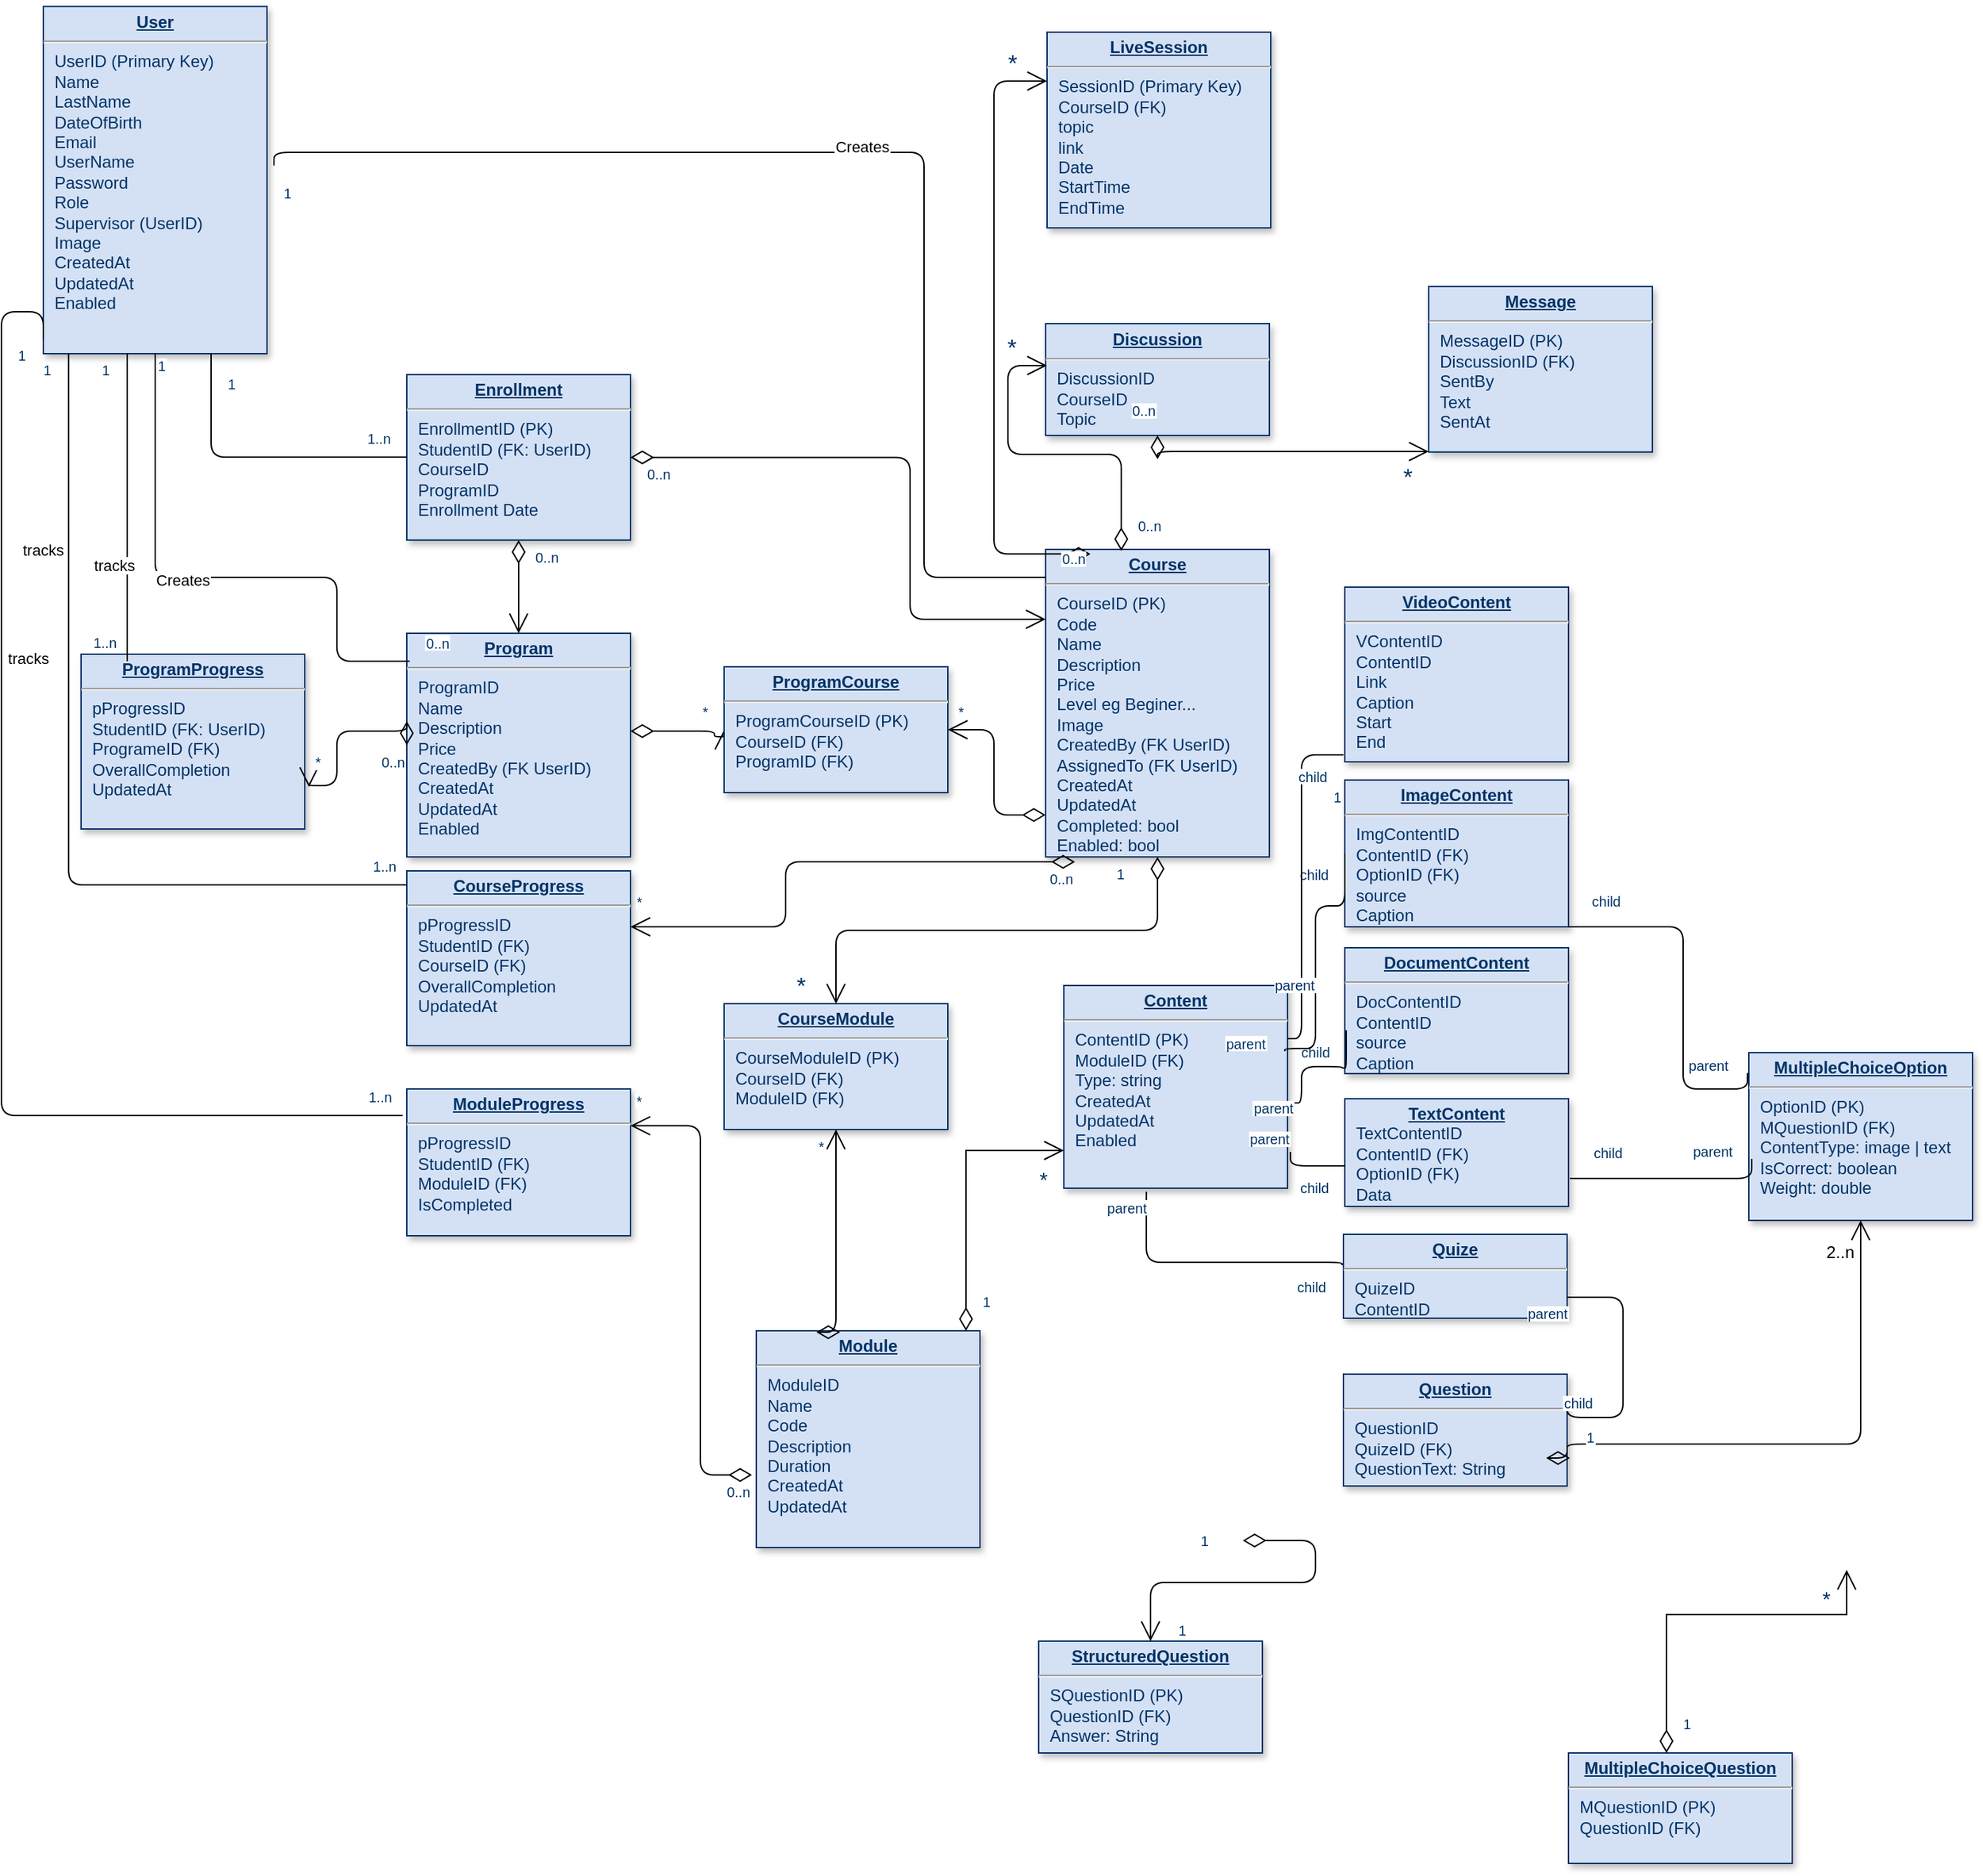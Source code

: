 <mxfile version="24.0.6" type="github">
  <diagram name="Page-1" id="efa7a0a1-bf9b-a30e-e6df-94a7791c09e9">
    <mxGraphModel dx="1034" dy="493" grid="1" gridSize="10" guides="1" tooltips="1" connect="1" arrows="1" fold="1" page="1" pageScale="1" pageWidth="826" pageHeight="1169" background="none" math="0" shadow="0">
      <root>
        <mxCell id="0" />
        <mxCell id="1" parent="0" />
        <mxCell id="20" value="&lt;p style=&quot;margin: 0px; margin-top: 4px; text-align: center; text-decoration: underline;&quot;&gt;&lt;strong&gt;Program&lt;/strong&gt;&lt;/p&gt;&lt;hr&gt;&lt;p style=&quot;margin: 0px; margin-left: 8px;&quot;&gt;ProgramID&lt;/p&gt;&lt;p style=&quot;margin: 0px; margin-left: 8px;&quot;&gt;Name&lt;/p&gt;&lt;p style=&quot;margin: 0px; margin-left: 8px;&quot;&gt;Description&lt;/p&gt;&lt;p style=&quot;margin: 0px; margin-left: 8px;&quot;&gt;Price&lt;/p&gt;&lt;p style=&quot;margin: 0px; margin-left: 8px;&quot;&gt;CreatedBy (FK UserID)&lt;/p&gt;&lt;p style=&quot;margin: 0px; margin-left: 8px;&quot;&gt;CreatedAt&lt;/p&gt;&lt;p style=&quot;margin: 0px; margin-left: 8px;&quot;&gt;UpdatedAt&lt;/p&gt;&lt;p style=&quot;margin: 0px; margin-left: 8px;&quot;&gt;Enabled&lt;/p&gt;" style="verticalAlign=top;align=left;overflow=fill;fontSize=12;fontFamily=Helvetica;html=1;strokeColor=#003366;shadow=1;fillColor=#D4E1F5;fontColor=#003366" parent="1" vertex="1">
          <mxGeometry x="300" y="470" width="160" height="160" as="geometry" />
        </mxCell>
        <mxCell id="22" value="&lt;p style=&quot;margin: 0px; margin-top: 4px; text-align: center; text-decoration: underline;&quot;&gt;&lt;b&gt;Content&lt;/b&gt;&lt;/p&gt;&lt;hr&gt;&lt;p style=&quot;margin: 0px; margin-left: 8px;&quot;&gt;ContentID (PK)&lt;/p&gt;&lt;p style=&quot;margin: 0px; margin-left: 8px;&quot;&gt;ModuleID (FK)&lt;/p&gt;&lt;p style=&quot;margin: 0px; margin-left: 8px;&quot;&gt;Type: string&lt;/p&gt;&lt;p style=&quot;margin: 0px; margin-left: 8px;&quot;&gt;&lt;span style=&quot;background-color: initial;&quot;&gt;CreatedAt&lt;/span&gt;&lt;br&gt;&lt;/p&gt;&lt;p style=&quot;margin: 0px; margin-left: 8px;&quot;&gt;UpdatedAt&lt;/p&gt;&lt;p style=&quot;margin: 0px; margin-left: 8px;&quot;&gt;Enabled&lt;/p&gt;" style="verticalAlign=top;align=left;overflow=fill;fontSize=12;fontFamily=Helvetica;html=1;strokeColor=#003366;shadow=1;fillColor=#D4E1F5;fontColor=#003366" parent="1" vertex="1">
          <mxGeometry x="770" y="722" width="160" height="145" as="geometry" />
        </mxCell>
        <mxCell id="23" value="&lt;p style=&quot;margin: 0px; margin-top: 4px; text-align: center; text-decoration: underline;&quot;&gt;&lt;b&gt;Enrollment&lt;/b&gt;&lt;/p&gt;&lt;hr&gt;&lt;p style=&quot;margin: 0px; margin-left: 8px;&quot;&gt;EnrollmentID (PK)&lt;/p&gt;&lt;p style=&quot;margin: 0px; margin-left: 8px;&quot;&gt;StudentID (FK: UserID)&lt;/p&gt;&lt;p style=&quot;margin: 0px; margin-left: 8px;&quot;&gt;CourseID&lt;/p&gt;&lt;p style=&quot;margin: 0px; margin-left: 8px;&quot;&gt;ProgramID&lt;/p&gt;&lt;p style=&quot;margin: 0px; margin-left: 8px;&quot;&gt;Enrollment Date&lt;/p&gt;" style="verticalAlign=top;align=left;overflow=fill;fontSize=12;fontFamily=Helvetica;html=1;strokeColor=#003366;shadow=1;fillColor=#D4E1F5;fontColor=#003366" parent="1" vertex="1">
          <mxGeometry x="300" y="285" width="160" height="118.36" as="geometry" />
        </mxCell>
        <mxCell id="24" value="&lt;p style=&quot;margin: 0px; margin-top: 4px; text-align: center; text-decoration: underline;&quot;&gt;&lt;b&gt;Course&lt;/b&gt;&lt;/p&gt;&lt;hr&gt;&lt;p style=&quot;margin: 0px; margin-left: 8px;&quot;&gt;CourseID (PK)&lt;/p&gt;&lt;p style=&quot;margin: 0px; margin-left: 8px;&quot;&gt;Code&lt;/p&gt;&lt;p style=&quot;margin: 0px; margin-left: 8px;&quot;&gt;Name&lt;/p&gt;&lt;p style=&quot;margin: 0px; margin-left: 8px;&quot;&gt;Description&lt;/p&gt;&lt;p style=&quot;margin: 0px; margin-left: 8px;&quot;&gt;Price&lt;/p&gt;&lt;p style=&quot;margin: 0px; margin-left: 8px;&quot;&gt;Level eg Beginer...&lt;/p&gt;&lt;p style=&quot;margin: 0px; margin-left: 8px;&quot;&gt;Image&lt;/p&gt;&lt;p style=&quot;margin: 0px; margin-left: 8px;&quot;&gt;CreatedBy (FK UserID)&amp;nbsp;&lt;/p&gt;&lt;p style=&quot;margin: 0px; margin-left: 8px;&quot;&gt;AssignedTo (FK UserID)&lt;/p&gt;&lt;p style=&quot;margin: 0px; margin-left: 8px;&quot;&gt;CreatedAt&lt;/p&gt;&lt;p style=&quot;margin: 0px; margin-left: 8px;&quot;&gt;UpdatedAt&lt;/p&gt;&lt;p style=&quot;margin: 0px; margin-left: 8px;&quot;&gt;Completed: bool&lt;/p&gt;&lt;p style=&quot;margin: 0px; margin-left: 8px;&quot;&gt;Enabled: bool&lt;/p&gt;" style="verticalAlign=top;align=left;overflow=fill;fontSize=12;fontFamily=Helvetica;html=1;strokeColor=#003366;shadow=1;fillColor=#D4E1F5;fontColor=#003366" parent="1" vertex="1">
          <mxGeometry x="757" y="410" width="160" height="220" as="geometry" />
        </mxCell>
        <mxCell id="25" value="&lt;p style=&quot;margin: 0px; margin-top: 4px; text-align: center; text-decoration: underline;&quot;&gt;&lt;strong&gt;User&lt;/strong&gt;&lt;/p&gt;&lt;hr&gt;&lt;p style=&quot;margin: 0px; margin-left: 8px;&quot;&gt;UserID (Primary Key)&lt;/p&gt;&lt;p style=&quot;margin: 0px 0px 0px 8px;&quot;&gt;Name&lt;/p&gt;&lt;p style=&quot;margin: 0px 0px 0px 8px;&quot;&gt;LastName&lt;/p&gt;&lt;p style=&quot;margin: 0px 0px 0px 8px;&quot;&gt;DateOfBirth&lt;/p&gt;&lt;p style=&quot;margin: 0px 0px 0px 8px;&quot;&gt;Email&lt;/p&gt;&lt;p style=&quot;margin: 0px 0px 0px 8px;&quot;&gt;UserName&lt;/p&gt;&lt;p style=&quot;margin: 0px 0px 0px 8px;&quot;&gt;Password&lt;/p&gt;&lt;p style=&quot;margin: 0px 0px 0px 8px;&quot;&gt;Role&lt;/p&gt;&lt;p style=&quot;margin: 0px 0px 0px 8px;&quot;&gt;Supervisor (UserID)&lt;/p&gt;&lt;p style=&quot;margin: 0px 0px 0px 8px;&quot;&gt;Image&lt;/p&gt;&lt;p style=&quot;margin: 0px 0px 0px 8px;&quot;&gt;CreatedAt&lt;/p&gt;&lt;p style=&quot;margin: 0px 0px 0px 8px;&quot;&gt;UpdatedAt&lt;/p&gt;&lt;p style=&quot;margin: 0px 0px 0px 8px;&quot;&gt;Enabled&lt;/p&gt;" style="verticalAlign=top;align=left;overflow=fill;fontSize=12;fontFamily=Helvetica;html=1;strokeColor=#003366;shadow=1;fillColor=#D4E1F5;fontColor=#003366" parent="1" vertex="1">
          <mxGeometry x="40" y="21.64" width="160" height="248.36" as="geometry" />
        </mxCell>
        <mxCell id="28" value="&lt;p style=&quot;margin: 0px; margin-top: 4px; text-align: center; text-decoration: underline;&quot;&gt;&lt;b&gt;Question&lt;/b&gt;&lt;/p&gt;&lt;hr&gt;&lt;p style=&quot;margin: 0px; margin-left: 8px;&quot;&gt;QuestionID&lt;/p&gt;&lt;p style=&quot;margin: 0px; margin-left: 8px;&quot;&gt;QuizeID (FK)&lt;/p&gt;&lt;p style=&quot;margin: 0px; margin-left: 8px;&quot;&gt;QuestionText: String&lt;/p&gt;" style="verticalAlign=top;align=left;overflow=fill;fontSize=12;fontFamily=Helvetica;html=1;strokeColor=#003366;shadow=1;fillColor=#D4E1F5;fontColor=#003366" parent="1" vertex="1">
          <mxGeometry x="970" y="1000" width="160" height="80" as="geometry" />
        </mxCell>
        <mxCell id="29" value="&lt;p style=&quot;margin: 0px; margin-top: 4px; text-align: center; text-decoration: underline;&quot;&gt;&lt;b&gt;Module&lt;/b&gt;&lt;/p&gt;&lt;hr&gt;&lt;p style=&quot;margin: 0px; margin-left: 8px;&quot;&gt;ModuleID&lt;/p&gt;&lt;p style=&quot;margin: 0px; margin-left: 8px;&quot;&gt;Name&lt;/p&gt;&lt;p style=&quot;margin: 0px; margin-left: 8px;&quot;&gt;Code&lt;/p&gt;&lt;p style=&quot;margin: 0px; margin-left: 8px;&quot;&gt;Description&lt;/p&gt;&lt;p style=&quot;margin: 0px; margin-left: 8px;&quot;&gt;Duration&lt;/p&gt;&lt;p style=&quot;margin: 0px; margin-left: 8px;&quot;&gt;CreatedAt&lt;/p&gt;&lt;p style=&quot;margin: 0px; margin-left: 8px;&quot;&gt;UpdatedAt&lt;/p&gt;" style="verticalAlign=top;align=left;overflow=fill;fontSize=12;fontFamily=Helvetica;html=1;strokeColor=#003366;shadow=1;fillColor=#D4E1F5;fontColor=#003366" parent="1" vertex="1">
          <mxGeometry x="550" y="969" width="160" height="155" as="geometry" />
        </mxCell>
        <mxCell id="36" value="" style="endArrow=open;endSize=12;startArrow=diamondThin;startSize=14;startFill=0;edgeStyle=orthogonalEdgeStyle;" parent="1" source="23" target="20" edge="1">
          <mxGeometry y="160" as="geometry">
            <mxPoint y="160" as="sourcePoint" />
            <mxPoint x="160" y="160" as="targetPoint" />
            <Array as="points">
              <mxPoint x="380" y="450" />
              <mxPoint x="380" y="450" />
            </Array>
          </mxGeometry>
        </mxCell>
        <mxCell id="37" value="0..n" style="resizable=0;align=left;verticalAlign=top;labelBackgroundColor=#ffffff;fontSize=10;strokeColor=#003366;shadow=1;fillColor=#D4E1F5;fontColor=#003366" parent="36" connectable="0" vertex="1">
          <mxGeometry x="-1" relative="1" as="geometry">
            <mxPoint x="10" as="offset" />
          </mxGeometry>
        </mxCell>
        <mxCell id="38" value="1" style="resizable=0;align=right;verticalAlign=top;labelBackgroundColor=#ffffff;fontSize=10;strokeColor=#003366;shadow=1;fillColor=#D4E1F5;fontColor=#003366" parent="36" connectable="0" vertex="1">
          <mxGeometry x="1" relative="1" as="geometry">
            <mxPoint x="590" y="105" as="offset" />
          </mxGeometry>
        </mxCell>
        <mxCell id="48" value="" style="endArrow=open;endSize=12;startArrow=diamondThin;startSize=14;startFill=0;edgeStyle=orthogonalEdgeStyle;rounded=0;" parent="1" source="29" target="22" edge="1">
          <mxGeometry x="769.36" y="450" as="geometry">
            <mxPoint x="710" y="970" as="sourcePoint" />
            <mxPoint x="929.36" y="450" as="targetPoint" />
            <Array as="points">
              <mxPoint x="700" y="840" />
            </Array>
          </mxGeometry>
        </mxCell>
        <mxCell id="49" value="1" style="resizable=0;align=left;verticalAlign=top;labelBackgroundColor=#ffffff;fontSize=10;strokeColor=#003366;shadow=1;fillColor=#D4E1F5;fontColor=#003366" parent="48" connectable="0" vertex="1">
          <mxGeometry x="-1" relative="1" as="geometry">
            <mxPoint x="10" y="-33" as="offset" />
          </mxGeometry>
        </mxCell>
        <mxCell id="50" value="*" style="resizable=0;align=right;verticalAlign=top;labelBackgroundColor=#ffffff;fontSize=15;strokeColor=#003366;shadow=1;fillColor=#D4E1F5;fontColor=#003366" parent="48" connectable="0" vertex="1">
          <mxGeometry x="1" relative="1" as="geometry">
            <mxPoint x="-10" y="5" as="offset" />
          </mxGeometry>
        </mxCell>
        <mxCell id="87" value="" style="endArrow=open;endSize=12;startArrow=diamondThin;startSize=14;startFill=0;edgeStyle=orthogonalEdgeStyle;entryX=0;entryY=0.5;entryDx=0;entryDy=0;" parent="1" source="20" target="h4I1l9ed9DyYYCrygPsd-109" edge="1">
          <mxGeometry x="519.36" y="200" as="geometry">
            <mxPoint x="519.36" y="200" as="sourcePoint" />
            <mxPoint x="679.36" y="200" as="targetPoint" />
            <Array as="points">
              <mxPoint x="520" y="540" />
              <mxPoint x="520" y="544" />
            </Array>
          </mxGeometry>
        </mxCell>
        <mxCell id="89" value="*" style="resizable=0;align=right;verticalAlign=top;labelBackgroundColor=#ffffff;fontSize=10;strokeColor=#003366;shadow=1;fillColor=#D4E1F5;fontColor=#003366" parent="87" connectable="0" vertex="1">
          <mxGeometry x="1" relative="1" as="geometry">
            <mxPoint x="-10" y="-25" as="offset" />
          </mxGeometry>
        </mxCell>
        <mxCell id="99" value="" style="endArrow=open;endSize=12;startArrow=diamondThin;startSize=14;startFill=0;edgeStyle=orthogonalEdgeStyle;exitX=0.5;exitY=1;exitDx=0;exitDy=0;" parent="1" source="24" target="lJ4dhSoQrSadZ4z-J7H1-117" edge="1">
          <mxGeometry x="369.36" y="360" as="geometry">
            <mxPoint x="610" y="680" as="sourcePoint" />
            <mxPoint x="529.36" y="360" as="targetPoint" />
            <Array as="points" />
          </mxGeometry>
        </mxCell>
        <mxCell id="100" value="1" style="resizable=0;align=left;verticalAlign=top;labelBackgroundColor=#ffffff;fontSize=10;strokeColor=#003366;shadow=1;fillColor=#D4E1F5;fontColor=#003366" parent="99" connectable="0" vertex="1">
          <mxGeometry x="-1" relative="1" as="geometry">
            <mxPoint x="-31.08" as="offset" />
          </mxGeometry>
        </mxCell>
        <mxCell id="101" value="*" style="resizable=0;align=right;verticalAlign=top;labelBackgroundColor=#ffffff;fontSize=17;strokeColor=#003366;shadow=1;fillColor=#D4E1F5;fontColor=#003366" parent="99" connectable="0" vertex="1">
          <mxGeometry x="1" relative="1" as="geometry">
            <mxPoint x="-20" y="-30" as="offset" />
          </mxGeometry>
        </mxCell>
        <mxCell id="107" value="" style="endArrow=none;edgeStyle=orthogonalEdgeStyle;exitX=0.369;exitY=1.017;exitDx=0;exitDy=0;exitPerimeter=0;entryX=-0.006;entryY=0.367;entryDx=0;entryDy=0;entryPerimeter=0;" parent="1" source="22" target="vgat6i_KtTklt4zkiUlj-124" edge="1">
          <mxGeometry x="190" y="950" as="geometry">
            <mxPoint x="190" y="950" as="sourcePoint" />
            <mxPoint x="350" y="950" as="targetPoint" />
            <Array as="points">
              <mxPoint x="829" y="920" />
              <mxPoint x="969" y="920" />
            </Array>
          </mxGeometry>
        </mxCell>
        <mxCell id="108" value="parent" style="resizable=0;align=left;verticalAlign=bottom;labelBackgroundColor=#ffffff;fontSize=10;strokeColor=#003366;shadow=1;fillColor=#D4E1F5;fontColor=#003366" parent="107" connectable="0" vertex="1">
          <mxGeometry x="-1" relative="1" as="geometry">
            <mxPoint x="-30" y="20" as="offset" />
          </mxGeometry>
        </mxCell>
        <mxCell id="109" value="child" style="resizable=0;align=right;verticalAlign=bottom;labelBackgroundColor=#ffffff;fontSize=10;strokeColor=#003366;shadow=1;fillColor=#D4E1F5;fontColor=#003366" parent="107" connectable="0" vertex="1">
          <mxGeometry x="1" relative="1" as="geometry">
            <mxPoint x="-10" y="23.84" as="offset" />
          </mxGeometry>
        </mxCell>
        <mxCell id="vgat6i_KtTklt4zkiUlj-114" value="" style="endArrow=none;edgeStyle=orthogonalEdgeStyle;" parent="1" source="25" target="23" edge="1">
          <mxGeometry as="geometry">
            <mxPoint x="200" y="344" as="sourcePoint" />
            <mxPoint x="290" y="355" as="targetPoint" />
            <Array as="points">
              <mxPoint x="160" y="344" />
            </Array>
            <mxPoint x="-100" y="33" as="offset" />
          </mxGeometry>
        </mxCell>
        <mxCell id="vgat6i_KtTklt4zkiUlj-115" value="1" style="resizable=0;align=left;verticalAlign=bottom;labelBackgroundColor=#ffffff;fontSize=10;strokeColor=#003366;shadow=1;fillColor=#D4E1F5;fontColor=#003366" parent="vgat6i_KtTklt4zkiUlj-114" connectable="0" vertex="1">
          <mxGeometry x="-1" relative="1" as="geometry">
            <mxPoint x="10" y="30" as="offset" />
          </mxGeometry>
        </mxCell>
        <mxCell id="vgat6i_KtTklt4zkiUlj-116" value="1..n" style="resizable=0;align=right;verticalAlign=bottom;labelBackgroundColor=#ffffff;fontSize=10;strokeColor=#003366;shadow=1;fillColor=#D4E1F5;fontColor=#003366" parent="vgat6i_KtTklt4zkiUlj-114" connectable="0" vertex="1">
          <mxGeometry x="1" relative="1" as="geometry">
            <mxPoint x="-10" y="-5" as="offset" />
          </mxGeometry>
        </mxCell>
        <mxCell id="vgat6i_KtTklt4zkiUlj-117" value="" style="endArrow=open;endSize=12;startArrow=diamondThin;startSize=14;startFill=0;edgeStyle=orthogonalEdgeStyle;" parent="1" source="23" target="24" edge="1">
          <mxGeometry y="160" as="geometry">
            <mxPoint x="423" y="422" as="sourcePoint" />
            <mxPoint x="423" y="495" as="targetPoint" />
            <Array as="points">
              <mxPoint x="660" y="344" />
              <mxPoint x="660" y="460" />
            </Array>
          </mxGeometry>
        </mxCell>
        <mxCell id="vgat6i_KtTklt4zkiUlj-118" value="0..n" style="resizable=0;align=left;verticalAlign=top;labelBackgroundColor=#ffffff;fontSize=10;strokeColor=#003366;shadow=1;fillColor=#D4E1F5;fontColor=#003366" parent="vgat6i_KtTklt4zkiUlj-117" connectable="0" vertex="1">
          <mxGeometry x="-1" relative="1" as="geometry">
            <mxPoint x="10" as="offset" />
          </mxGeometry>
        </mxCell>
        <mxCell id="vgat6i_KtTklt4zkiUlj-120" value="&lt;p style=&quot;margin: 0px ; margin-top: 4px ; text-align: center ; text-decoration: underline&quot;&gt;&lt;b&gt;VideoContent&lt;/b&gt;&lt;/p&gt;&lt;hr&gt;&lt;p style=&quot;margin: 0px ; margin-left: 8px&quot;&gt;VContentID&lt;/p&gt;&lt;p style=&quot;margin: 0px ; margin-left: 8px&quot;&gt;ContentID&lt;/p&gt;&lt;p style=&quot;margin: 0px ; margin-left: 8px&quot;&gt;Link&lt;/p&gt;&lt;p style=&quot;margin: 0px ; margin-left: 8px&quot;&gt;Caption&lt;/p&gt;&lt;p style=&quot;margin: 0px ; margin-left: 8px&quot;&gt;Start&lt;/p&gt;&lt;p style=&quot;margin: 0px ; margin-left: 8px&quot;&gt;End&lt;/p&gt;" style="verticalAlign=top;align=left;overflow=fill;fontSize=12;fontFamily=Helvetica;html=1;strokeColor=#003366;shadow=1;fillColor=#D4E1F5;fontColor=#003366" parent="1" vertex="1">
          <mxGeometry x="971" y="437" width="160" height="125" as="geometry" />
        </mxCell>
        <mxCell id="vgat6i_KtTklt4zkiUlj-121" value="&lt;p style=&quot;margin: 0px ; margin-top: 4px ; text-align: center ; text-decoration: underline&quot;&gt;&lt;b&gt;ImageContent&lt;/b&gt;&lt;/p&gt;&lt;hr&gt;&lt;p style=&quot;margin: 0px 0px 0px 8px;&quot;&gt;ImgContentID&lt;/p&gt;&lt;p style=&quot;margin: 0px 0px 0px 8px;&quot;&gt;ContentID (FK)&lt;/p&gt;&lt;p style=&quot;margin: 0px 0px 0px 8px;&quot;&gt;OptionID (FK)&lt;/p&gt;&lt;p style=&quot;margin: 0px 0px 0px 8px;&quot;&gt;source&lt;/p&gt;&lt;p style=&quot;margin: 0px 0px 0px 8px;&quot;&gt;Caption&lt;/p&gt;" style="verticalAlign=top;align=left;overflow=fill;fontSize=12;fontFamily=Helvetica;html=1;strokeColor=#003366;shadow=1;fillColor=#D4E1F5;fontColor=#003366" parent="1" vertex="1">
          <mxGeometry x="971" y="575" width="160" height="105" as="geometry" />
        </mxCell>
        <mxCell id="vgat6i_KtTklt4zkiUlj-122" value="&lt;p style=&quot;margin: 0px ; margin-top: 4px ; text-align: center ; text-decoration: underline&quot;&gt;&lt;b&gt;DocumentContent&lt;/b&gt;&lt;/p&gt;&lt;hr&gt;&lt;p style=&quot;margin: 0px 0px 0px 8px;&quot;&gt;DocContentID&lt;/p&gt;&lt;p style=&quot;margin: 0px 0px 0px 8px;&quot;&gt;ContentID&lt;/p&gt;&lt;p style=&quot;margin: 0px 0px 0px 8px;&quot;&gt;source&lt;/p&gt;&lt;p style=&quot;margin: 0px 0px 0px 8px;&quot;&gt;Caption&lt;/p&gt;" style="verticalAlign=top;align=left;overflow=fill;fontSize=12;fontFamily=Helvetica;html=1;strokeColor=#003366;shadow=1;fillColor=#D4E1F5;fontColor=#003366" parent="1" vertex="1">
          <mxGeometry x="971" y="695.0" width="160" height="90" as="geometry" />
        </mxCell>
        <mxCell id="vgat6i_KtTklt4zkiUlj-123" value="&lt;p style=&quot;margin: 0px ; margin-top: 4px ; text-align: center ; text-decoration: underline&quot;&gt;&lt;b&gt;TextContent&lt;/b&gt;&lt;/p&gt;&lt;p style=&quot;margin: 0px 0px 0px 8px;&quot;&gt;TextContentID&lt;/p&gt;&lt;p style=&quot;margin: 0px 0px 0px 8px;&quot;&gt;ContentID (FK)&lt;/p&gt;&lt;p style=&quot;margin: 0px 0px 0px 8px;&quot;&gt;OptionID (FK)&lt;/p&gt;&lt;p style=&quot;margin: 0px 0px 0px 8px;&quot;&gt;Data&lt;/p&gt;" style="verticalAlign=top;align=left;overflow=fill;fontSize=12;fontFamily=Helvetica;html=1;strokeColor=#003366;shadow=1;fillColor=#D4E1F5;fontColor=#003366" parent="1" vertex="1">
          <mxGeometry x="971" y="803" width="160" height="77" as="geometry" />
        </mxCell>
        <mxCell id="vgat6i_KtTklt4zkiUlj-124" value="&lt;p style=&quot;margin: 0px ; margin-top: 4px ; text-align: center ; text-decoration: underline&quot;&gt;&lt;b&gt;Quize&lt;/b&gt;&lt;/p&gt;&lt;hr&gt;&lt;p style=&quot;margin: 0px 0px 0px 8px;&quot;&gt;QuizeID&lt;/p&gt;&lt;p style=&quot;margin: 0px 0px 0px 8px;&quot;&gt;ContentID&lt;/p&gt;" style="verticalAlign=top;align=left;overflow=fill;fontSize=12;fontFamily=Helvetica;html=1;strokeColor=#003366;shadow=1;fillColor=#D4E1F5;fontColor=#003366" parent="1" vertex="1">
          <mxGeometry x="970" y="900" width="160" height="60" as="geometry" />
        </mxCell>
        <mxCell id="vgat6i_KtTklt4zkiUlj-125" value="" style="endArrow=none;edgeStyle=orthogonalEdgeStyle;exitX=1.006;exitY=0.621;exitDx=0;exitDy=0;exitPerimeter=0;entryX=0.006;entryY=0.656;entryDx=0;entryDy=0;entryPerimeter=0;" parent="1" source="22" target="vgat6i_KtTklt4zkiUlj-122" edge="1">
          <mxGeometry x="190" y="950" as="geometry">
            <mxPoint x="380" y="900" as="sourcePoint" />
            <mxPoint x="969" y="780" as="targetPoint" />
            <Array as="points">
              <mxPoint x="931" y="806" />
              <mxPoint x="940" y="806" />
              <mxPoint x="940" y="780" />
              <mxPoint x="969" y="780" />
              <mxPoint x="969" y="781" />
            </Array>
          </mxGeometry>
        </mxCell>
        <mxCell id="vgat6i_KtTklt4zkiUlj-126" value="parent" style="resizable=0;align=left;verticalAlign=bottom;labelBackgroundColor=#ffffff;fontSize=10;strokeColor=#003366;shadow=1;fillColor=#D4E1F5;fontColor=#003366" parent="vgat6i_KtTklt4zkiUlj-125" connectable="0" vertex="1">
          <mxGeometry x="-1" relative="1" as="geometry">
            <mxPoint x="-27" y="6" as="offset" />
          </mxGeometry>
        </mxCell>
        <mxCell id="vgat6i_KtTklt4zkiUlj-127" value="child" style="resizable=0;align=right;verticalAlign=bottom;labelBackgroundColor=#ffffff;fontSize=10;strokeColor=#003366;shadow=1;fillColor=#D4E1F5;fontColor=#003366" parent="vgat6i_KtTklt4zkiUlj-125" connectable="0" vertex="1">
          <mxGeometry x="1" relative="1" as="geometry">
            <mxPoint x="-10" y="23.84" as="offset" />
          </mxGeometry>
        </mxCell>
        <mxCell id="vgat6i_KtTklt4zkiUlj-128" value="" style="endArrow=none;edgeStyle=orthogonalEdgeStyle;exitX=1.013;exitY=0.821;exitDx=0;exitDy=0;exitPerimeter=0;" parent="1" source="22" target="vgat6i_KtTklt4zkiUlj-123" edge="1">
          <mxGeometry x="190" y="950" as="geometry">
            <mxPoint x="390" y="910" as="sourcePoint" />
            <mxPoint x="219" y="965" as="targetPoint" />
            <Array as="points">
              <mxPoint x="932" y="851" />
            </Array>
          </mxGeometry>
        </mxCell>
        <mxCell id="vgat6i_KtTklt4zkiUlj-129" value="parent" style="resizable=0;align=left;verticalAlign=bottom;labelBackgroundColor=#ffffff;fontSize=10;strokeColor=#003366;shadow=1;fillColor=#D4E1F5;fontColor=#003366" parent="vgat6i_KtTklt4zkiUlj-128" connectable="0" vertex="1">
          <mxGeometry x="-1" relative="1" as="geometry">
            <mxPoint x="-31" y="-1" as="offset" />
          </mxGeometry>
        </mxCell>
        <mxCell id="vgat6i_KtTklt4zkiUlj-130" value="child" style="resizable=0;align=right;verticalAlign=bottom;labelBackgroundColor=#ffffff;fontSize=10;strokeColor=#003366;shadow=1;fillColor=#D4E1F5;fontColor=#003366" parent="vgat6i_KtTklt4zkiUlj-128" connectable="0" vertex="1">
          <mxGeometry x="1" relative="1" as="geometry">
            <mxPoint x="-10" y="23.84" as="offset" />
          </mxGeometry>
        </mxCell>
        <mxCell id="vgat6i_KtTklt4zkiUlj-131" value="" style="endArrow=none;edgeStyle=orthogonalEdgeStyle;entryX=0;entryY=0.5;entryDx=0;entryDy=0;exitX=0.988;exitY=0.324;exitDx=0;exitDy=0;exitPerimeter=0;" parent="1" source="22" target="vgat6i_KtTklt4zkiUlj-121" edge="1">
          <mxGeometry x="190" y="950" as="geometry">
            <mxPoint x="317" y="834" as="sourcePoint" />
            <mxPoint x="210" y="777" as="targetPoint" />
            <Array as="points">
              <mxPoint x="928" y="767" />
              <mxPoint x="950" y="767" />
              <mxPoint x="950" y="665" />
            </Array>
          </mxGeometry>
        </mxCell>
        <mxCell id="vgat6i_KtTklt4zkiUlj-132" value="parent" style="resizable=0;align=left;verticalAlign=bottom;labelBackgroundColor=#ffffff;fontSize=10;strokeColor=#003366;shadow=1;fillColor=#D4E1F5;fontColor=#003366" parent="vgat6i_KtTklt4zkiUlj-131" connectable="0" vertex="1">
          <mxGeometry x="-1" relative="1" as="geometry">
            <mxPoint x="-44" y="3" as="offset" />
          </mxGeometry>
        </mxCell>
        <mxCell id="vgat6i_KtTklt4zkiUlj-133" value="child" style="resizable=0;align=right;verticalAlign=bottom;labelBackgroundColor=#ffffff;fontSize=10;strokeColor=#003366;shadow=1;fillColor=#D4E1F5;fontColor=#003366" parent="vgat6i_KtTklt4zkiUlj-131" connectable="0" vertex="1">
          <mxGeometry x="1" relative="1" as="geometry">
            <mxPoint x="-10" y="23.84" as="offset" />
          </mxGeometry>
        </mxCell>
        <mxCell id="vgat6i_KtTklt4zkiUlj-134" value="" style="endArrow=none;edgeStyle=orthogonalEdgeStyle;" parent="1" source="22" edge="1">
          <mxGeometry x="190" y="950" as="geometry">
            <mxPoint x="324" y="797" as="sourcePoint" />
            <mxPoint x="970" y="557" as="targetPoint" />
            <Array as="points">
              <mxPoint x="940" y="760" />
              <mxPoint x="940" y="557" />
            </Array>
          </mxGeometry>
        </mxCell>
        <mxCell id="vgat6i_KtTklt4zkiUlj-135" value="parent" style="resizable=0;align=left;verticalAlign=bottom;labelBackgroundColor=#ffffff;fontSize=10;strokeColor=#003366;shadow=1;fillColor=#D4E1F5;fontColor=#003366" parent="vgat6i_KtTklt4zkiUlj-134" connectable="0" vertex="1">
          <mxGeometry x="-1" relative="1" as="geometry">
            <mxPoint x="-11" y="-30" as="offset" />
          </mxGeometry>
        </mxCell>
        <mxCell id="vgat6i_KtTklt4zkiUlj-136" value="child" style="resizable=0;align=right;verticalAlign=bottom;labelBackgroundColor=#ffffff;fontSize=10;strokeColor=#003366;shadow=1;fillColor=#D4E1F5;fontColor=#003366" parent="vgat6i_KtTklt4zkiUlj-134" connectable="0" vertex="1">
          <mxGeometry x="1" relative="1" as="geometry">
            <mxPoint x="-10" y="23.84" as="offset" />
          </mxGeometry>
        </mxCell>
        <mxCell id="vgat6i_KtTklt4zkiUlj-137" value="" style="endArrow=none;edgeStyle=orthogonalEdgeStyle;exitX=1;exitY=0.75;exitDx=0;exitDy=0;entryX=1;entryY=0.25;entryDx=0;entryDy=0;" parent="1" source="vgat6i_KtTklt4zkiUlj-124" target="28" edge="1">
          <mxGeometry x="190" y="950" as="geometry">
            <mxPoint x="380" y="900" as="sourcePoint" />
            <mxPoint x="209" y="955" as="targetPoint" />
            <Array as="points">
              <mxPoint x="1170" y="945" />
              <mxPoint x="1170" y="1031" />
            </Array>
          </mxGeometry>
        </mxCell>
        <mxCell id="vgat6i_KtTklt4zkiUlj-138" value="parent" style="resizable=0;align=left;verticalAlign=bottom;labelBackgroundColor=#ffffff;fontSize=10;strokeColor=#003366;shadow=1;fillColor=#D4E1F5;fontColor=#003366" parent="vgat6i_KtTklt4zkiUlj-137" connectable="0" vertex="1">
          <mxGeometry x="-1" relative="1" as="geometry">
            <mxPoint x="-30" y="20" as="offset" />
          </mxGeometry>
        </mxCell>
        <mxCell id="vgat6i_KtTklt4zkiUlj-139" value="child" style="resizable=0;align=right;verticalAlign=bottom;labelBackgroundColor=#ffffff;fontSize=10;strokeColor=#003366;shadow=1;fillColor=#D4E1F5;fontColor=#003366" parent="vgat6i_KtTklt4zkiUlj-137" connectable="0" vertex="1">
          <mxGeometry x="1" relative="1" as="geometry">
            <mxPoint x="20" y="9" as="offset" />
          </mxGeometry>
        </mxCell>
        <mxCell id="vgat6i_KtTklt4zkiUlj-140" value="&lt;p style=&quot;margin: 0px; margin-top: 4px; text-align: center; text-decoration: underline;&quot;&gt;&lt;strong&gt;ProgramProgress&lt;/strong&gt;&lt;/p&gt;&lt;hr&gt;&lt;p style=&quot;margin: 0px; margin-left: 8px;&quot;&gt;pProgressID&lt;/p&gt;&lt;p style=&quot;margin: 0px; margin-left: 8px;&quot;&gt;StudentID (FK: UserID)&lt;/p&gt;&lt;p style=&quot;margin: 0px; margin-left: 8px;&quot;&gt;ProgrameID (FK)&lt;/p&gt;&lt;p style=&quot;margin: 0px; margin-left: 8px;&quot;&gt;OverallCompletion&lt;/p&gt;&lt;p style=&quot;margin: 0px; margin-left: 8px;&quot;&gt;UpdatedAt&lt;/p&gt;" style="verticalAlign=top;align=left;overflow=fill;fontSize=12;fontFamily=Helvetica;html=1;strokeColor=#003366;shadow=1;fillColor=#D4E1F5;fontColor=#003366" parent="1" vertex="1">
          <mxGeometry x="67.0" y="485.0" width="160" height="125" as="geometry" />
        </mxCell>
        <mxCell id="vgat6i_KtTklt4zkiUlj-141" value="&lt;p style=&quot;margin: 0px; margin-top: 4px; text-align: center; text-decoration: underline;&quot;&gt;&lt;strong&gt;CourseProgress&lt;/strong&gt;&lt;/p&gt;&lt;hr&gt;&lt;p style=&quot;margin: 0px; margin-left: 8px;&quot;&gt;pProgressID&lt;/p&gt;&lt;p style=&quot;margin: 0px; margin-left: 8px;&quot;&gt;StudentID (FK)&lt;/p&gt;&lt;p style=&quot;margin: 0px; margin-left: 8px;&quot;&gt;CourseID (FK)&lt;/p&gt;&lt;p style=&quot;margin: 0px; margin-left: 8px;&quot;&gt;OverallCompletion&lt;/p&gt;&lt;p style=&quot;margin: 0px; margin-left: 8px;&quot;&gt;UpdatedAt&lt;/p&gt;" style="verticalAlign=top;align=left;overflow=fill;fontSize=12;fontFamily=Helvetica;html=1;strokeColor=#003366;shadow=1;fillColor=#D4E1F5;fontColor=#003366" parent="1" vertex="1">
          <mxGeometry x="300.0" y="640.0" width="160" height="125" as="geometry" />
        </mxCell>
        <mxCell id="vgat6i_KtTklt4zkiUlj-146" value="&lt;p style=&quot;margin: 0px; margin-top: 4px; text-align: center; text-decoration: underline;&quot;&gt;&lt;strong&gt;ModuleProgress&lt;/strong&gt;&lt;/p&gt;&lt;hr&gt;&lt;p style=&quot;margin: 0px; margin-left: 8px;&quot;&gt;pProgressID&lt;/p&gt;&lt;p style=&quot;margin: 0px; margin-left: 8px;&quot;&gt;StudentID (FK)&lt;/p&gt;&lt;p style=&quot;margin: 0px; margin-left: 8px;&quot;&gt;ModuleID (FK)&lt;/p&gt;&lt;p style=&quot;margin: 0px; margin-left: 8px;&quot;&gt;IsCompleted&lt;/p&gt;" style="verticalAlign=top;align=left;overflow=fill;fontSize=12;fontFamily=Helvetica;html=1;strokeColor=#003366;shadow=1;fillColor=#D4E1F5;fontColor=#003366" parent="1" vertex="1">
          <mxGeometry x="300" y="796" width="160" height="105" as="geometry" />
        </mxCell>
        <mxCell id="vgat6i_KtTklt4zkiUlj-157" value="&lt;p style=&quot;margin: 0px ; margin-top: 4px ; text-align: center ; text-decoration: underline&quot;&gt;&lt;b&gt;Discussion&lt;/b&gt;&lt;/p&gt;&lt;hr&gt;&lt;p style=&quot;margin: 0px ; margin-left: 8px&quot;&gt;DiscussionID&lt;/p&gt;&lt;p style=&quot;margin: 0px ; margin-left: 8px&quot;&gt;&lt;span style=&quot;background-color: initial;&quot;&gt;CourseID&lt;/span&gt;&lt;/p&gt;&lt;p style=&quot;margin: 0px ; margin-left: 8px&quot;&gt;Topic&lt;/p&gt;" style="verticalAlign=top;align=left;overflow=fill;fontSize=12;fontFamily=Helvetica;html=1;strokeColor=#003366;shadow=1;fillColor=#D4E1F5;fontColor=#003366" parent="1" vertex="1">
          <mxGeometry x="757" y="248.5" width="160" height="80" as="geometry" />
        </mxCell>
        <mxCell id="vgat6i_KtTklt4zkiUlj-158" value="&lt;p style=&quot;margin: 0px ; margin-top: 4px ; text-align: center ; text-decoration: underline&quot;&gt;&lt;b&gt;Message&lt;/b&gt;&lt;/p&gt;&lt;hr&gt;&lt;p style=&quot;margin: 0px ; margin-left: 8px&quot;&gt;MessageID (PK)&lt;/p&gt;&lt;p style=&quot;margin: 0px ; margin-left: 8px&quot;&gt;DiscussionID (FK)&lt;/p&gt;&lt;p style=&quot;margin: 0px ; margin-left: 8px&quot;&gt;SentBy&lt;/p&gt;&lt;p style=&quot;margin: 0px ; margin-left: 8px&quot;&gt;Text&lt;/p&gt;&lt;p style=&quot;margin: 0px ; margin-left: 8px&quot;&gt;SentAt&lt;/p&gt;" style="verticalAlign=top;align=left;overflow=fill;fontSize=12;fontFamily=Helvetica;html=1;strokeColor=#003366;shadow=1;fillColor=#D4E1F5;fontColor=#003366" parent="1" vertex="1">
          <mxGeometry x="1031" y="222" width="160" height="118.36" as="geometry" />
        </mxCell>
        <mxCell id="vgat6i_KtTklt4zkiUlj-159" value="" style="endArrow=open;endSize=12;startArrow=diamondThin;startSize=14;startFill=0;edgeStyle=orthogonalEdgeStyle;entryX=0.006;entryY=0.375;entryDx=0;entryDy=0;entryPerimeter=0;exitX=0.338;exitY=0.005;exitDx=0;exitDy=0;exitPerimeter=0;" parent="1" source="24" target="vgat6i_KtTklt4zkiUlj-157" edge="1">
          <mxGeometry x="369.36" y="360" as="geometry">
            <mxPoint x="690" y="410" as="sourcePoint" />
            <mxPoint x="820" y="502" as="targetPoint" />
            <Array as="points">
              <mxPoint x="811" y="342" />
              <mxPoint x="730" y="342" />
              <mxPoint x="730" y="279" />
            </Array>
          </mxGeometry>
        </mxCell>
        <mxCell id="vgat6i_KtTklt4zkiUlj-160" value="0..n" style="resizable=0;align=left;verticalAlign=top;labelBackgroundColor=#ffffff;fontSize=10;strokeColor=#003366;shadow=1;fillColor=#D4E1F5;fontColor=#003366" parent="vgat6i_KtTklt4zkiUlj-159" connectable="0" vertex="1">
          <mxGeometry x="-1" relative="1" as="geometry">
            <mxPoint x="10" y="-30" as="offset" />
          </mxGeometry>
        </mxCell>
        <mxCell id="vgat6i_KtTklt4zkiUlj-161" value="*" style="resizable=0;align=right;verticalAlign=top;labelBackgroundColor=#ffffff;fontSize=17;strokeColor=#003366;shadow=1;fillColor=#D4E1F5;fontColor=#003366" parent="vgat6i_KtTklt4zkiUlj-159" connectable="0" vertex="1">
          <mxGeometry x="1" relative="1" as="geometry">
            <mxPoint x="-20" y="-30" as="offset" />
          </mxGeometry>
        </mxCell>
        <mxCell id="vgat6i_KtTklt4zkiUlj-162" value="" style="endArrow=open;endSize=12;startArrow=diamondThin;startSize=14;startFill=0;edgeStyle=orthogonalEdgeStyle;" parent="1" source="vgat6i_KtTklt4zkiUlj-157" target="vgat6i_KtTklt4zkiUlj-158" edge="1">
          <mxGeometry x="369.36" y="360" as="geometry">
            <mxPoint x="840" y="280" as="sourcePoint" />
            <mxPoint x="781" y="310" as="targetPoint" />
            <Array as="points">
              <mxPoint x="1000" y="340" />
              <mxPoint x="1000" y="340" />
            </Array>
          </mxGeometry>
        </mxCell>
        <mxCell id="vgat6i_KtTklt4zkiUlj-163" value="0..n" style="resizable=0;align=left;verticalAlign=top;labelBackgroundColor=#ffffff;fontSize=10;strokeColor=#003366;shadow=1;fillColor=#D4E1F5;fontColor=#003366" parent="vgat6i_KtTklt4zkiUlj-162" connectable="0" vertex="1">
          <mxGeometry x="-1" relative="1" as="geometry">
            <mxPoint x="-20" y="-30" as="offset" />
          </mxGeometry>
        </mxCell>
        <mxCell id="vgat6i_KtTklt4zkiUlj-164" value="*" style="resizable=0;align=right;verticalAlign=top;labelBackgroundColor=#ffffff;fontSize=17;strokeColor=#003366;shadow=1;fillColor=#D4E1F5;fontColor=#003366" parent="vgat6i_KtTklt4zkiUlj-162" connectable="0" vertex="1">
          <mxGeometry x="1" relative="1" as="geometry">
            <mxPoint x="-10" y="1" as="offset" />
          </mxGeometry>
        </mxCell>
        <mxCell id="vgat6i_KtTklt4zkiUlj-166" value="&lt;p style=&quot;margin: 0px ; margin-top: 4px ; text-align: center ; text-decoration: underline&quot;&gt;&lt;b&gt;LiveSession&lt;/b&gt;&lt;/p&gt;&lt;hr&gt;&lt;p style=&quot;margin: 0px ; margin-left: 8px&quot;&gt;SessionID (Primary Key)&lt;/p&gt;&lt;p style=&quot;margin: 0px ; margin-left: 8px&quot;&gt;CourseID (FK)&lt;/p&gt;&lt;p style=&quot;margin: 0px ; margin-left: 8px&quot;&gt;topic&lt;/p&gt;&lt;p style=&quot;margin: 0px ; margin-left: 8px&quot;&gt;link&lt;/p&gt;&lt;p style=&quot;margin: 0px ; margin-left: 8px&quot;&gt;Date&lt;/p&gt;&lt;p style=&quot;margin: 0px ; margin-left: 8px&quot;&gt;StartTime&lt;/p&gt;&lt;p style=&quot;margin: 0px ; margin-left: 8px&quot;&gt;EndTime&lt;/p&gt;" style="verticalAlign=top;align=left;overflow=fill;fontSize=12;fontFamily=Helvetica;html=1;strokeColor=#003366;shadow=1;fillColor=#D4E1F5;fontColor=#003366" parent="1" vertex="1">
          <mxGeometry x="758" y="40" width="160" height="140" as="geometry" />
        </mxCell>
        <mxCell id="vgat6i_KtTklt4zkiUlj-167" value="" style="endArrow=open;endSize=12;startArrow=diamondThin;startSize=14;startFill=0;edgeStyle=orthogonalEdgeStyle;entryX=0;entryY=0.25;entryDx=0;entryDy=0;exitX=0.2;exitY=0.015;exitDx=0;exitDy=0;exitPerimeter=0;" parent="1" source="24" target="vgat6i_KtTklt4zkiUlj-166" edge="1">
          <mxGeometry x="369.36" y="360" as="geometry">
            <mxPoint x="670" y="413" as="sourcePoint" />
            <mxPoint x="767" y="352" as="targetPoint" />
            <Array as="points">
              <mxPoint x="720" y="413" />
              <mxPoint x="720" y="75" />
            </Array>
          </mxGeometry>
        </mxCell>
        <mxCell id="vgat6i_KtTklt4zkiUlj-168" value="" style="resizable=0;align=left;verticalAlign=top;labelBackgroundColor=#ffffff;fontSize=10;strokeColor=#003366;shadow=1;fillColor=#D4E1F5;fontColor=#003366" parent="vgat6i_KtTklt4zkiUlj-167" connectable="0" vertex="1">
          <mxGeometry x="-1" relative="1" as="geometry">
            <mxPoint x="10" y="-30" as="offset" />
          </mxGeometry>
        </mxCell>
        <mxCell id="vgat6i_KtTklt4zkiUlj-169" value="*" style="resizable=0;align=right;verticalAlign=top;labelBackgroundColor=#ffffff;fontSize=17;strokeColor=#003366;shadow=1;fillColor=#D4E1F5;fontColor=#003366" parent="vgat6i_KtTklt4zkiUlj-167" connectable="0" vertex="1">
          <mxGeometry x="1" relative="1" as="geometry">
            <mxPoint x="-20" y="-30" as="offset" />
          </mxGeometry>
        </mxCell>
        <mxCell id="w8zBFitIXYVw2vcj3ith-109" value="&lt;p style=&quot;margin: 0px; margin-top: 4px; text-align: center; text-decoration: underline;&quot;&gt;&lt;b&gt;MultipleChoiceQuestion&lt;/b&gt;&lt;/p&gt;&lt;hr&gt;&lt;p style=&quot;margin: 0px 0px 0px 8px;&quot;&gt;MQuestionID (PK)&lt;/p&gt;&lt;p style=&quot;margin: 0px 0px 0px 8px;&quot;&gt;QuestionID&amp;nbsp;&lt;span style=&quot;background-color: initial;&quot;&gt;(FK)&lt;/span&gt;&lt;/p&gt;" style="verticalAlign=top;align=left;overflow=fill;fontSize=12;fontFamily=Helvetica;html=1;strokeColor=#003366;shadow=1;fillColor=#D4E1F5;fontColor=#003366" parent="1" vertex="1">
          <mxGeometry x="1131" y="1271" width="160" height="79" as="geometry" />
        </mxCell>
        <mxCell id="w8zBFitIXYVw2vcj3ith-110" value="&lt;p style=&quot;margin: 0px; margin-top: 4px; text-align: center; text-decoration: underline;&quot;&gt;&lt;b&gt;StructuredQuestion&lt;/b&gt;&lt;/p&gt;&lt;hr&gt;&lt;p style=&quot;margin: 0px; margin-left: 8px;&quot;&gt;SQuestionID (PK)&lt;/p&gt;&lt;p style=&quot;margin: 0px; margin-left: 8px;&quot;&gt;QuestionID&amp;nbsp;&lt;span style=&quot;background-color: initial;&quot;&gt;(FK)&lt;/span&gt;&lt;/p&gt;&lt;p style=&quot;margin: 0px; margin-left: 8px;&quot;&gt;Answer: String&lt;/p&gt;" style="verticalAlign=top;align=left;overflow=fill;fontSize=12;fontFamily=Helvetica;html=1;strokeColor=#003366;shadow=1;fillColor=#D4E1F5;fontColor=#003366" parent="1" vertex="1">
          <mxGeometry x="752" y="1191" width="160" height="80" as="geometry" />
        </mxCell>
        <mxCell id="w8zBFitIXYVw2vcj3ith-112" value="" style="endArrow=open;endSize=12;startArrow=diamondThin;startSize=14;startFill=0;edgeStyle=orthogonalEdgeStyle;entryX=0.5;entryY=1;entryDx=0;entryDy=0;" parent="1" target="48FNGJLc5SE0csq5qyQX-109" edge="1">
          <mxGeometry x="519.36" y="200" as="geometry">
            <mxPoint x="1132" y="1060" as="sourcePoint" />
            <mxPoint x="1262" y="1050" as="targetPoint" />
            <Array as="points">
              <mxPoint x="1130" y="1060" />
              <mxPoint x="1130" y="1050" />
              <mxPoint x="1340" y="1050" />
            </Array>
          </mxGeometry>
        </mxCell>
        <mxCell id="w8zBFitIXYVw2vcj3ith-113" value="1" style="resizable=0;align=left;verticalAlign=top;labelBackgroundColor=#ffffff;fontSize=10;strokeColor=#003366;shadow=1;fillColor=#D4E1F5;fontColor=#003366" parent="w8zBFitIXYVw2vcj3ith-112" connectable="0" vertex="1">
          <mxGeometry x="-1" relative="1" as="geometry">
            <mxPoint x="10" y="-27" as="offset" />
          </mxGeometry>
        </mxCell>
        <mxCell id="w8zBFitIXYVw2vcj3ith-114" value="1..4" style="resizable=0;align=right;verticalAlign=top;labelBackgroundColor=#ffffff;fontSize=10;strokeColor=#003366;shadow=1;fillColor=#D4E1F5;fontColor=#003366" parent="w8zBFitIXYVw2vcj3ith-112" connectable="0" vertex="1">
          <mxGeometry x="1" relative="1" as="geometry">
            <mxPoint x="-10" y="-25" as="offset" />
          </mxGeometry>
        </mxCell>
        <mxCell id="w8zBFitIXYVw2vcj3ith-115" value="" style="endArrow=open;endSize=12;startArrow=diamondThin;startSize=14;startFill=0;edgeStyle=orthogonalEdgeStyle;entryX=0.5;entryY=0;entryDx=0;entryDy=0;" parent="1" target="w8zBFitIXYVw2vcj3ith-110" edge="1">
          <mxGeometry x="519.36" y="200" as="geometry">
            <mxPoint x="898" y="1119" as="sourcePoint" />
            <mxPoint x="958" y="1189" as="targetPoint" />
            <Array as="points">
              <mxPoint x="950" y="1149" />
              <mxPoint x="832" y="1149" />
            </Array>
          </mxGeometry>
        </mxCell>
        <mxCell id="w8zBFitIXYVw2vcj3ith-116" value="1" style="resizable=0;align=left;verticalAlign=top;labelBackgroundColor=#ffffff;fontSize=10;strokeColor=#003366;shadow=1;fillColor=#D4E1F5;fontColor=#003366" parent="w8zBFitIXYVw2vcj3ith-115" connectable="0" vertex="1">
          <mxGeometry x="-1" relative="1" as="geometry">
            <mxPoint x="-32" y="-12" as="offset" />
          </mxGeometry>
        </mxCell>
        <mxCell id="w8zBFitIXYVw2vcj3ith-117" value="1" style="resizable=0;align=right;verticalAlign=top;labelBackgroundColor=#ffffff;fontSize=10;strokeColor=#003366;shadow=1;fillColor=#D4E1F5;fontColor=#003366" parent="w8zBFitIXYVw2vcj3ith-115" connectable="0" vertex="1">
          <mxGeometry x="1" relative="1" as="geometry">
            <mxPoint x="27" y="-20" as="offset" />
          </mxGeometry>
        </mxCell>
        <mxCell id="w8zBFitIXYVw2vcj3ith-119" value="tracks" style="endArrow=none;edgeStyle=orthogonalEdgeStyle;exitX=0.375;exitY=1;exitDx=0;exitDy=0;exitPerimeter=0;" parent="1" source="25" edge="1">
          <mxGeometry as="geometry">
            <mxPoint x="130" y="220" as="sourcePoint" />
            <mxPoint x="100" y="490" as="targetPoint" />
            <Array as="points">
              <mxPoint x="100" y="488" />
            </Array>
            <mxPoint x="-9" y="41" as="offset" />
          </mxGeometry>
        </mxCell>
        <mxCell id="w8zBFitIXYVw2vcj3ith-120" value="1" style="resizable=0;align=left;verticalAlign=bottom;labelBackgroundColor=#ffffff;fontSize=10;strokeColor=#003366;shadow=1;fillColor=#D4E1F5;fontColor=#003366" parent="w8zBFitIXYVw2vcj3ith-119" connectable="0" vertex="1">
          <mxGeometry x="-1" relative="1" as="geometry">
            <mxPoint x="-20" y="20" as="offset" />
          </mxGeometry>
        </mxCell>
        <mxCell id="w8zBFitIXYVw2vcj3ith-121" value="1..n" style="resizable=0;align=right;verticalAlign=bottom;labelBackgroundColor=#ffffff;fontSize=10;strokeColor=#003366;shadow=1;fillColor=#D4E1F5;fontColor=#003366" parent="w8zBFitIXYVw2vcj3ith-119" connectable="0" vertex="1">
          <mxGeometry x="1" relative="1" as="geometry">
            <mxPoint x="-6" y="-5" as="offset" />
          </mxGeometry>
        </mxCell>
        <mxCell id="w8zBFitIXYVw2vcj3ith-122" value="Creates" style="endArrow=none;edgeStyle=orthogonalEdgeStyle;exitX=0.5;exitY=1;exitDx=0;exitDy=0;entryX=0.013;entryY=0.129;entryDx=0;entryDy=0;entryPerimeter=0;" parent="1" source="25" target="20" edge="1">
          <mxGeometry as="geometry">
            <mxPoint x="323" y="130" as="sourcePoint" />
            <mxPoint x="510" y="500" as="targetPoint" />
            <Array as="points">
              <mxPoint x="120" y="430" />
              <mxPoint x="250" y="430" />
              <mxPoint x="250" y="490" />
              <mxPoint x="302" y="490" />
            </Array>
            <mxPoint x="-71" y="51" as="offset" />
          </mxGeometry>
        </mxCell>
        <mxCell id="w8zBFitIXYVw2vcj3ith-123" value="1" style="resizable=0;align=left;verticalAlign=bottom;labelBackgroundColor=#ffffff;fontSize=10;strokeColor=#003366;shadow=1;fillColor=#D4E1F5;fontColor=#003366" parent="w8zBFitIXYVw2vcj3ith-122" connectable="0" vertex="1">
          <mxGeometry x="-1" relative="1" as="geometry">
            <mxPoint y="17" as="offset" />
          </mxGeometry>
        </mxCell>
        <mxCell id="w8zBFitIXYVw2vcj3ith-124" value="0..n" style="resizable=0;align=right;verticalAlign=bottom;labelBackgroundColor=#ffffff;fontSize=10;strokeColor=#003366;shadow=1;fillColor=#D4E1F5;fontColor=#003366" parent="w8zBFitIXYVw2vcj3ith-122" connectable="0" vertex="1">
          <mxGeometry x="1" relative="1" as="geometry">
            <mxPoint x="30" y="-5" as="offset" />
          </mxGeometry>
        </mxCell>
        <mxCell id="w8zBFitIXYVw2vcj3ith-125" value="Creates" style="endArrow=none;edgeStyle=orthogonalEdgeStyle;exitX=1.031;exitY=0.458;exitDx=0;exitDy=0;exitPerimeter=0;" parent="1" source="25" target="24" edge="1">
          <mxGeometry as="geometry">
            <mxPoint x="225" y="105.96" as="sourcePoint" />
            <mxPoint x="530" y="448" as="targetPoint" />
            <Array as="points">
              <mxPoint x="205" y="126" />
              <mxPoint x="670" y="126" />
              <mxPoint x="670" y="430" />
            </Array>
            <mxPoint x="145" y="-161" as="offset" />
          </mxGeometry>
        </mxCell>
        <mxCell id="w8zBFitIXYVw2vcj3ith-126" value="1" style="resizable=0;align=left;verticalAlign=bottom;labelBackgroundColor=#ffffff;fontSize=10;strokeColor=#003366;shadow=1;fillColor=#D4E1F5;fontColor=#003366" parent="w8zBFitIXYVw2vcj3ith-125" connectable="0" vertex="1">
          <mxGeometry x="-1" relative="1" as="geometry">
            <mxPoint x="5" y="28" as="offset" />
          </mxGeometry>
        </mxCell>
        <mxCell id="w8zBFitIXYVw2vcj3ith-127" value="0..n" style="resizable=0;align=right;verticalAlign=bottom;labelBackgroundColor=#ffffff;fontSize=10;strokeColor=#003366;shadow=1;fillColor=#D4E1F5;fontColor=#003366" parent="w8zBFitIXYVw2vcj3ith-125" connectable="0" vertex="1">
          <mxGeometry x="1" relative="1" as="geometry">
            <mxPoint x="30" y="-5" as="offset" />
          </mxGeometry>
        </mxCell>
        <mxCell id="w8zBFitIXYVw2vcj3ith-131" value="tracks" style="endArrow=none;edgeStyle=orthogonalEdgeStyle;exitX=0.113;exitY=1;exitDx=0;exitDy=0;exitPerimeter=0;entryX=0;entryY=0.08;entryDx=0;entryDy=0;entryPerimeter=0;" parent="1" source="25" target="vgat6i_KtTklt4zkiUlj-141" edge="1">
          <mxGeometry as="geometry">
            <mxPoint x="52" y="230" as="sourcePoint" />
            <mxPoint x="50" y="650" as="targetPoint" />
            <Array as="points">
              <mxPoint x="58" y="650" />
            </Array>
            <mxPoint x="-139" y="-50" as="offset" />
          </mxGeometry>
        </mxCell>
        <mxCell id="w8zBFitIXYVw2vcj3ith-132" value="1" style="resizable=0;align=left;verticalAlign=bottom;labelBackgroundColor=#ffffff;fontSize=10;strokeColor=#003366;shadow=1;fillColor=#D4E1F5;fontColor=#003366" parent="w8zBFitIXYVw2vcj3ith-131" connectable="0" vertex="1">
          <mxGeometry x="-1" relative="1" as="geometry">
            <mxPoint x="-20" y="20" as="offset" />
          </mxGeometry>
        </mxCell>
        <mxCell id="w8zBFitIXYVw2vcj3ith-133" value="1..n" style="resizable=0;align=right;verticalAlign=bottom;labelBackgroundColor=#ffffff;fontSize=10;strokeColor=#003366;shadow=1;fillColor=#D4E1F5;fontColor=#003366" parent="w8zBFitIXYVw2vcj3ith-131" connectable="0" vertex="1">
          <mxGeometry x="1" relative="1" as="geometry">
            <mxPoint x="-6" y="-5" as="offset" />
          </mxGeometry>
        </mxCell>
        <mxCell id="w8zBFitIXYVw2vcj3ith-134" value="tracks" style="endArrow=none;edgeStyle=orthogonalEdgeStyle;exitX=0;exitY=0.958;exitDx=0;exitDy=0;exitPerimeter=0;entryX=-0.019;entryY=0.181;entryDx=0;entryDy=0;entryPerimeter=0;" parent="1" source="25" target="vgat6i_KtTklt4zkiUlj-146" edge="1">
          <mxGeometry as="geometry">
            <mxPoint x="16" y="230" as="sourcePoint" />
            <mxPoint x="258" y="670" as="targetPoint" />
            <Array as="points">
              <mxPoint x="10" y="240" />
              <mxPoint x="10" y="815" />
            </Array>
            <mxPoint x="-139" y="-50" as="offset" />
          </mxGeometry>
        </mxCell>
        <mxCell id="w8zBFitIXYVw2vcj3ith-135" value="1" style="resizable=0;align=left;verticalAlign=bottom;labelBackgroundColor=#ffffff;fontSize=10;strokeColor=#003366;shadow=1;fillColor=#D4E1F5;fontColor=#003366" parent="w8zBFitIXYVw2vcj3ith-134" connectable="0" vertex="1">
          <mxGeometry x="-1" relative="1" as="geometry">
            <mxPoint x="-20" y="20" as="offset" />
          </mxGeometry>
        </mxCell>
        <mxCell id="w8zBFitIXYVw2vcj3ith-136" value="1..n" style="resizable=0;align=right;verticalAlign=bottom;labelBackgroundColor=#ffffff;fontSize=10;strokeColor=#003366;shadow=1;fillColor=#D4E1F5;fontColor=#003366" parent="w8zBFitIXYVw2vcj3ith-134" connectable="0" vertex="1">
          <mxGeometry x="1" relative="1" as="geometry">
            <mxPoint x="-6" y="-5" as="offset" />
          </mxGeometry>
        </mxCell>
        <mxCell id="w8zBFitIXYVw2vcj3ith-137" value="" style="endArrow=open;endSize=12;startArrow=diamondThin;startSize=14;startFill=0;edgeStyle=orthogonalEdgeStyle;exitX=0;exitY=0.5;exitDx=0;exitDy=0;" parent="1" source="20" edge="1">
          <mxGeometry x="519.36" y="200" as="geometry">
            <mxPoint x="250" y="440" as="sourcePoint" />
            <mxPoint x="230" y="580" as="targetPoint" />
            <Array as="points">
              <mxPoint x="250" y="540" />
              <mxPoint x="250" y="579" />
            </Array>
          </mxGeometry>
        </mxCell>
        <mxCell id="w8zBFitIXYVw2vcj3ith-138" value="0..n" style="resizable=0;align=left;verticalAlign=top;labelBackgroundColor=#ffffff;fontSize=10;strokeColor=#003366;shadow=1;fillColor=#D4E1F5;fontColor=#003366" parent="w8zBFitIXYVw2vcj3ith-137" connectable="0" vertex="1">
          <mxGeometry x="-1" relative="1" as="geometry">
            <mxPoint x="-20" as="offset" />
          </mxGeometry>
        </mxCell>
        <mxCell id="w8zBFitIXYVw2vcj3ith-139" value="*" style="resizable=0;align=right;verticalAlign=top;labelBackgroundColor=#ffffff;fontSize=10;strokeColor=#003366;shadow=1;fillColor=#D4E1F5;fontColor=#003366" parent="w8zBFitIXYVw2vcj3ith-137" connectable="0" vertex="1">
          <mxGeometry x="1" relative="1" as="geometry">
            <mxPoint x="10" y="-30" as="offset" />
          </mxGeometry>
        </mxCell>
        <mxCell id="w8zBFitIXYVw2vcj3ith-140" value="" style="endArrow=open;endSize=12;startArrow=diamondThin;startSize=14;startFill=0;edgeStyle=orthogonalEdgeStyle;exitX=0.131;exitY=1.016;exitDx=0;exitDy=0;exitPerimeter=0;" parent="1" source="24" edge="1">
          <mxGeometry x="519.36" y="200" as="geometry">
            <mxPoint x="530" y="640" as="sourcePoint" />
            <mxPoint x="460" y="680" as="targetPoint" />
            <Array as="points">
              <mxPoint x="571" y="680" />
            </Array>
          </mxGeometry>
        </mxCell>
        <mxCell id="w8zBFitIXYVw2vcj3ith-141" value="0..n" style="resizable=0;align=left;verticalAlign=top;labelBackgroundColor=#ffffff;fontSize=10;strokeColor=#003366;shadow=1;fillColor=#D4E1F5;fontColor=#003366" parent="w8zBFitIXYVw2vcj3ith-140" connectable="0" vertex="1">
          <mxGeometry x="-1" relative="1" as="geometry">
            <mxPoint x="-20" as="offset" />
          </mxGeometry>
        </mxCell>
        <mxCell id="w8zBFitIXYVw2vcj3ith-142" value="*" style="resizable=0;align=right;verticalAlign=top;labelBackgroundColor=#ffffff;fontSize=10;strokeColor=#003366;shadow=1;fillColor=#D4E1F5;fontColor=#003366" parent="w8zBFitIXYVw2vcj3ith-140" connectable="0" vertex="1">
          <mxGeometry x="1" relative="1" as="geometry">
            <mxPoint x="10" y="-30" as="offset" />
          </mxGeometry>
        </mxCell>
        <mxCell id="w8zBFitIXYVw2vcj3ith-143" value="" style="endArrow=open;endSize=12;startArrow=diamondThin;startSize=14;startFill=0;edgeStyle=orthogonalEdgeStyle;exitX=-0.019;exitY=0.665;exitDx=0;exitDy=0;exitPerimeter=0;entryX=1;entryY=0.25;entryDx=0;entryDy=0;" parent="1" source="29" target="vgat6i_KtTklt4zkiUlj-146" edge="1">
          <mxGeometry x="519.36" y="200" as="geometry">
            <mxPoint x="531" y="722" as="sourcePoint" />
            <mxPoint x="480" y="850" as="targetPoint" />
            <Array as="points">
              <mxPoint x="510" y="1072" />
              <mxPoint x="510" y="822" />
            </Array>
          </mxGeometry>
        </mxCell>
        <mxCell id="w8zBFitIXYVw2vcj3ith-144" value="0..n" style="resizable=0;align=left;verticalAlign=top;labelBackgroundColor=#ffffff;fontSize=10;strokeColor=#003366;shadow=1;fillColor=#D4E1F5;fontColor=#003366" parent="w8zBFitIXYVw2vcj3ith-143" connectable="0" vertex="1">
          <mxGeometry x="-1" relative="1" as="geometry">
            <mxPoint x="-20" as="offset" />
          </mxGeometry>
        </mxCell>
        <mxCell id="w8zBFitIXYVw2vcj3ith-145" value="*" style="resizable=0;align=right;verticalAlign=top;labelBackgroundColor=#ffffff;fontSize=10;strokeColor=#003366;shadow=1;fillColor=#D4E1F5;fontColor=#003366" parent="w8zBFitIXYVw2vcj3ith-143" connectable="0" vertex="1">
          <mxGeometry x="1" relative="1" as="geometry">
            <mxPoint x="10" y="-30" as="offset" />
          </mxGeometry>
        </mxCell>
        <mxCell id="h4I1l9ed9DyYYCrygPsd-109" value="&lt;p style=&quot;margin: 0px; margin-top: 4px; text-align: center; text-decoration: underline;&quot;&gt;&lt;b&gt;ProgramCourse&lt;/b&gt;&lt;/p&gt;&lt;hr&gt;&lt;p style=&quot;margin: 0px; margin-left: 8px;&quot;&gt;ProgramCourseID (PK)&lt;/p&gt;&lt;p style=&quot;margin: 0px; margin-left: 8px;&quot;&gt;CourseID (FK)&lt;/p&gt;&lt;p style=&quot;margin: 0px; margin-left: 8px;&quot;&gt;ProgramID (FK)&lt;/p&gt;" style="verticalAlign=top;align=left;overflow=fill;fontSize=12;fontFamily=Helvetica;html=1;strokeColor=#003366;shadow=1;fillColor=#D4E1F5;fontColor=#003366" parent="1" vertex="1">
          <mxGeometry x="527" y="494" width="160" height="90" as="geometry" />
        </mxCell>
        <mxCell id="h4I1l9ed9DyYYCrygPsd-110" value="" style="endArrow=open;endSize=12;startArrow=diamondThin;startSize=14;startFill=0;edgeStyle=orthogonalEdgeStyle;entryX=1;entryY=0.5;entryDx=0;entryDy=0;" parent="1" source="24" target="h4I1l9ed9DyYYCrygPsd-109" edge="1">
          <mxGeometry x="519.36" y="200" as="geometry">
            <mxPoint x="470" y="600" as="sourcePoint" />
            <mxPoint x="720" y="540" as="targetPoint" />
            <Array as="points">
              <mxPoint x="720" y="600" />
              <mxPoint x="720" y="539" />
            </Array>
          </mxGeometry>
        </mxCell>
        <mxCell id="h4I1l9ed9DyYYCrygPsd-111" value="*" style="resizable=0;align=right;verticalAlign=top;labelBackgroundColor=#ffffff;fontSize=10;strokeColor=#003366;shadow=1;fillColor=#D4E1F5;fontColor=#003366" parent="h4I1l9ed9DyYYCrygPsd-110" connectable="0" vertex="1">
          <mxGeometry x="1" relative="1" as="geometry">
            <mxPoint x="13" y="-25" as="offset" />
          </mxGeometry>
        </mxCell>
        <mxCell id="lJ4dhSoQrSadZ4z-J7H1-117" value="&lt;p style=&quot;margin: 0px; margin-top: 4px; text-align: center; text-decoration: underline;&quot;&gt;&lt;b&gt;CourseModule&lt;/b&gt;&lt;/p&gt;&lt;hr&gt;&lt;p style=&quot;margin: 0px; margin-left: 8px;&quot;&gt;CourseModuleID (PK)&lt;/p&gt;&lt;p style=&quot;margin: 0px; margin-left: 8px;&quot;&gt;CourseID (FK)&lt;/p&gt;&lt;p style=&quot;margin: 0px; margin-left: 8px;&quot;&gt;ModuleID (FK)&lt;/p&gt;" style="verticalAlign=top;align=left;overflow=fill;fontSize=12;fontFamily=Helvetica;html=1;strokeColor=#003366;shadow=1;fillColor=#D4E1F5;fontColor=#003366" parent="1" vertex="1">
          <mxGeometry x="527" y="735" width="160" height="90" as="geometry" />
        </mxCell>
        <mxCell id="lJ4dhSoQrSadZ4z-J7H1-118" value="" style="endArrow=open;endSize=12;startArrow=diamondThin;startSize=14;startFill=0;edgeStyle=orthogonalEdgeStyle;entryX=0.5;entryY=1;entryDx=0;entryDy=0;" parent="1" target="lJ4dhSoQrSadZ4z-J7H1-117" edge="1">
          <mxGeometry x="519.36" y="200" as="geometry">
            <mxPoint x="610" y="970" as="sourcePoint" />
            <mxPoint x="440" y="996" as="targetPoint" />
            <Array as="points">
              <mxPoint x="607" y="970" />
            </Array>
          </mxGeometry>
        </mxCell>
        <mxCell id="lJ4dhSoQrSadZ4z-J7H1-119" value="*" style="resizable=0;align=right;verticalAlign=top;labelBackgroundColor=#ffffff;fontSize=10;strokeColor=#003366;shadow=1;fillColor=#D4E1F5;fontColor=#003366" parent="lJ4dhSoQrSadZ4z-J7H1-118" connectable="0" vertex="1">
          <mxGeometry x="1" relative="1" as="geometry">
            <mxPoint x="-7" as="offset" />
          </mxGeometry>
        </mxCell>
        <mxCell id="48FNGJLc5SE0csq5qyQX-109" value="&lt;p style=&quot;margin: 0px; margin-top: 4px; text-align: center; text-decoration: underline;&quot;&gt;&lt;b&gt;MultipleChoiceOption&lt;/b&gt;&lt;/p&gt;&lt;hr&gt;&lt;p style=&quot;margin: 0px 0px 0px 8px;&quot;&gt;OptionID (PK)&lt;/p&gt;&lt;p style=&quot;margin: 0px 0px 0px 8px;&quot;&gt;MQuestionID&amp;nbsp;&lt;span style=&quot;background-color: initial;&quot;&gt;(FK)&lt;/span&gt;&lt;/p&gt;&lt;p style=&quot;margin: 0px; margin-left: 8px;&quot;&gt;ContentType: image | text&lt;/p&gt;&lt;p style=&quot;margin: 0px; margin-left: 8px;&quot;&gt;IsCorrect: boolean&lt;/p&gt;&lt;p style=&quot;margin: 0px; margin-left: 8px;&quot;&gt;Weight: double&lt;br&gt;&lt;/p&gt;" style="verticalAlign=top;align=left;overflow=fill;fontSize=12;fontFamily=Helvetica;html=1;strokeColor=#003366;shadow=1;fillColor=#D4E1F5;fontColor=#003366" parent="1" vertex="1">
          <mxGeometry x="1260" y="770" width="160" height="120" as="geometry" />
        </mxCell>
        <mxCell id="48FNGJLc5SE0csq5qyQX-112" value="" style="endArrow=open;endSize=12;startArrow=diamondThin;startSize=14;startFill=0;edgeStyle=orthogonalEdgeStyle;rounded=0;exitX=0.438;exitY=0;exitDx=0;exitDy=0;exitPerimeter=0;" parent="1" source="w8zBFitIXYVw2vcj3ith-109" edge="1">
          <mxGeometry x="769.36" y="450" as="geometry">
            <mxPoint x="1330" y="1182" as="sourcePoint" />
            <mxPoint x="1330" y="1140" as="targetPoint" />
            <Array as="points">
              <mxPoint x="1201" y="1172" />
              <mxPoint x="1330" y="1172" />
            </Array>
          </mxGeometry>
        </mxCell>
        <mxCell id="48FNGJLc5SE0csq5qyQX-113" value="1" style="resizable=0;align=left;verticalAlign=top;labelBackgroundColor=#ffffff;fontSize=10;strokeColor=#003366;shadow=1;fillColor=#D4E1F5;fontColor=#003366" parent="48FNGJLc5SE0csq5qyQX-112" connectable="0" vertex="1">
          <mxGeometry x="-1" relative="1" as="geometry">
            <mxPoint x="10" y="-33" as="offset" />
          </mxGeometry>
        </mxCell>
        <mxCell id="48FNGJLc5SE0csq5qyQX-114" value="*" style="resizable=0;align=right;verticalAlign=top;labelBackgroundColor=#ffffff;fontSize=15;strokeColor=#003366;shadow=1;fillColor=#D4E1F5;fontColor=#003366" parent="48FNGJLc5SE0csq5qyQX-112" connectable="0" vertex="1">
          <mxGeometry x="1" relative="1" as="geometry">
            <mxPoint x="-10" y="5" as="offset" />
          </mxGeometry>
        </mxCell>
        <mxCell id="48FNGJLc5SE0csq5qyQX-115" value="" style="endArrow=none;edgeStyle=orthogonalEdgeStyle;entryX=1;entryY=1;entryDx=0;entryDy=0;exitX=-0.006;exitY=0.122;exitDx=0;exitDy=0;exitPerimeter=0;" parent="1" source="48FNGJLc5SE0csq5qyQX-109" target="vgat6i_KtTklt4zkiUlj-121" edge="1">
          <mxGeometry x="190" y="950" as="geometry">
            <mxPoint x="1191" y="814" as="sourcePoint" />
            <mxPoint x="1234" y="710" as="targetPoint" />
            <Array as="points">
              <mxPoint x="1213" y="796" />
              <mxPoint x="1213" y="680" />
            </Array>
          </mxGeometry>
        </mxCell>
        <mxCell id="48FNGJLc5SE0csq5qyQX-116" value="parent" style="resizable=0;align=left;verticalAlign=bottom;labelBackgroundColor=#ffffff;fontSize=10;strokeColor=#003366;shadow=1;fillColor=#D4E1F5;fontColor=#003366" parent="48FNGJLc5SE0csq5qyQX-115" connectable="0" vertex="1">
          <mxGeometry x="-1" relative="1" as="geometry">
            <mxPoint x="-44" y="3" as="offset" />
          </mxGeometry>
        </mxCell>
        <mxCell id="48FNGJLc5SE0csq5qyQX-117" value="child" style="resizable=0;align=right;verticalAlign=bottom;labelBackgroundColor=#ffffff;fontSize=10;strokeColor=#003366;shadow=1;fillColor=#D4E1F5;fontColor=#003366" parent="48FNGJLc5SE0csq5qyQX-115" connectable="0" vertex="1">
          <mxGeometry x="1" relative="1" as="geometry">
            <mxPoint x="39" y="-10" as="offset" />
          </mxGeometry>
        </mxCell>
        <mxCell id="48FNGJLc5SE0csq5qyQX-118" value="" style="endArrow=none;edgeStyle=orthogonalEdgeStyle;entryX=1;entryY=1;entryDx=0;entryDy=0;exitX=0.013;exitY=0.633;exitDx=0;exitDy=0;exitPerimeter=0;" parent="1" source="48FNGJLc5SE0csq5qyQX-109" edge="1">
          <mxGeometry x="190" y="950" as="geometry">
            <mxPoint x="1260" y="946" as="sourcePoint" />
            <mxPoint x="1132" y="860" as="targetPoint" />
            <Array as="points">
              <mxPoint x="1262" y="860" />
            </Array>
          </mxGeometry>
        </mxCell>
        <mxCell id="48FNGJLc5SE0csq5qyQX-119" value="parent" style="resizable=0;align=left;verticalAlign=bottom;labelBackgroundColor=#ffffff;fontSize=10;strokeColor=#003366;shadow=1;fillColor=#D4E1F5;fontColor=#003366" parent="48FNGJLc5SE0csq5qyQX-118" connectable="0" vertex="1">
          <mxGeometry x="-1" relative="1" as="geometry">
            <mxPoint x="-44" y="3" as="offset" />
          </mxGeometry>
        </mxCell>
        <mxCell id="48FNGJLc5SE0csq5qyQX-120" value="child" style="resizable=0;align=right;verticalAlign=bottom;labelBackgroundColor=#ffffff;fontSize=10;strokeColor=#003366;shadow=1;fillColor=#D4E1F5;fontColor=#003366" parent="48FNGJLc5SE0csq5qyQX-118" connectable="0" vertex="1">
          <mxGeometry x="1" relative="1" as="geometry">
            <mxPoint x="39" y="-10" as="offset" />
          </mxGeometry>
        </mxCell>
        <mxCell id="EFTZl63RHUku9XbR_B3a-109" value="2..n" style="text;html=1;align=center;verticalAlign=middle;resizable=0;points=[];autosize=1;strokeColor=none;fillColor=none;" vertex="1" parent="1">
          <mxGeometry x="1305" y="898" width="40" height="30" as="geometry" />
        </mxCell>
      </root>
    </mxGraphModel>
  </diagram>
</mxfile>
